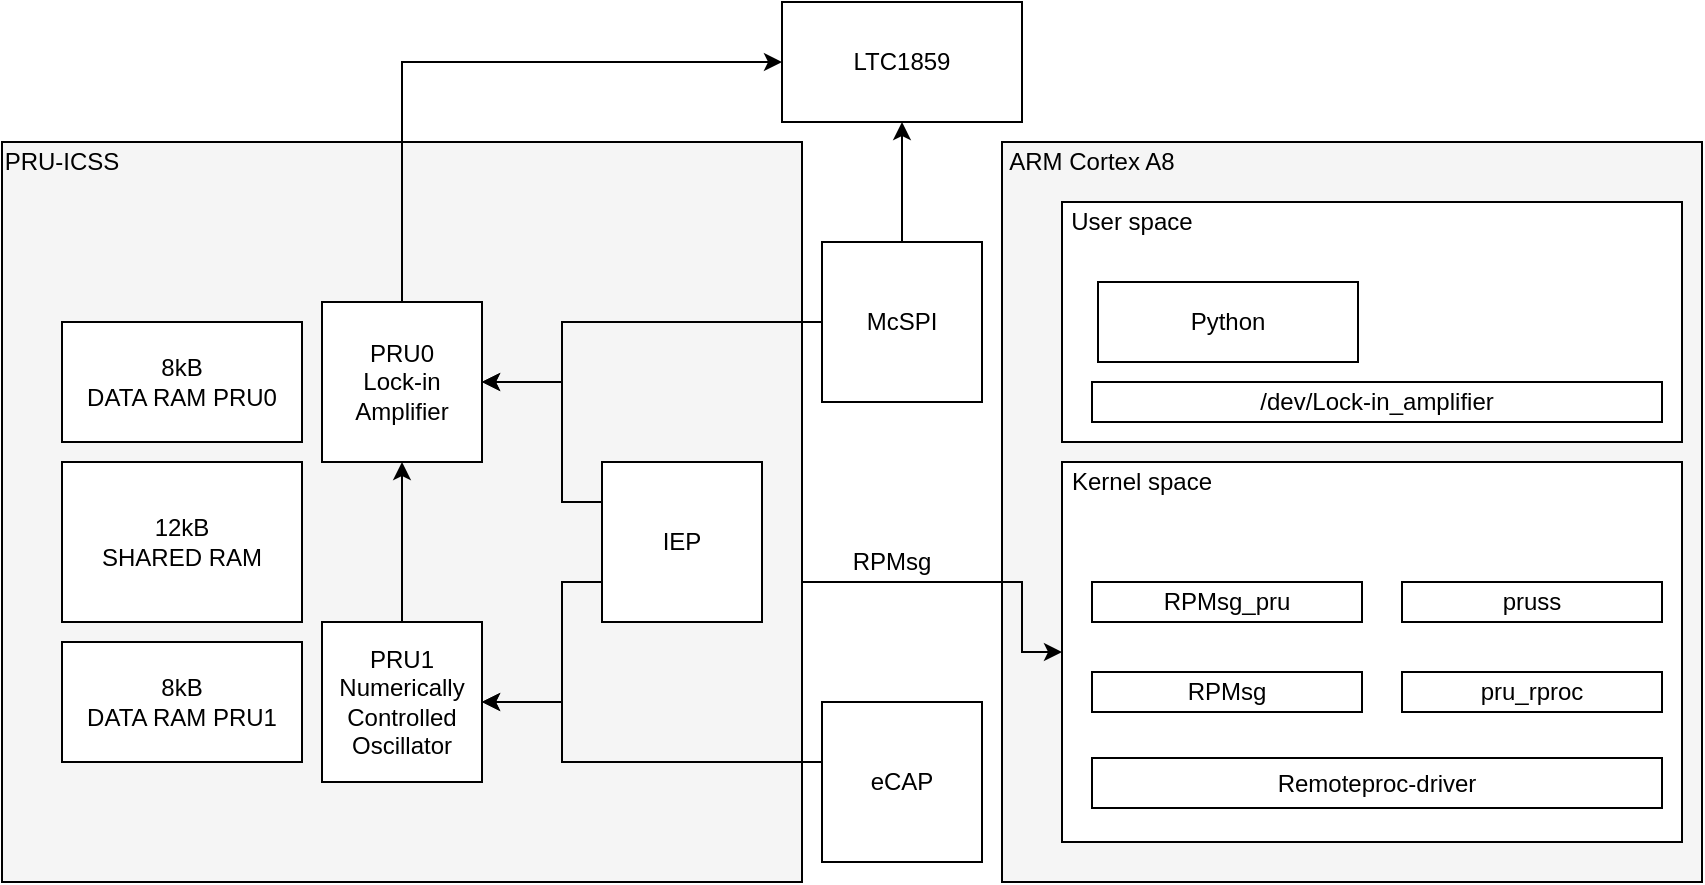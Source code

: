 <mxfile version="10.6.8" type="device"><diagram id="keOAcKCeAW8OzsjZK97o" name="Page-1"><mxGraphModel dx="2484" dy="894" grid="1" gridSize="10" guides="1" tooltips="1" connect="1" arrows="1" fold="1" page="1" pageScale="1" pageWidth="850" pageHeight="1100" math="0" shadow="0"><root><mxCell id="0"/><mxCell id="1" parent="0"/><mxCell id="N5avoVG2qXEKb4MTk7zg-24" value="" style="rounded=0;whiteSpace=wrap;html=1;fillColor=#F5F5F5;" parent="1" vertex="1"><mxGeometry y="280" width="400" height="370" as="geometry"/></mxCell><mxCell id="N5avoVG2qXEKb4MTk7zg-20" style="edgeStyle=orthogonalEdgeStyle;rounded=0;orthogonalLoop=1;jettySize=auto;html=1;exitX=0.5;exitY=0;exitDx=0;exitDy=0;entryX=0;entryY=0.5;entryDx=0;entryDy=0;" parent="1" source="N5avoVG2qXEKb4MTk7zg-1" target="N5avoVG2qXEKb4MTk7zg-16" edge="1"><mxGeometry relative="1" as="geometry"><mxPoint x="340" y="300" as="targetPoint"/><Array as="points"><mxPoint x="200" y="240"/></Array></mxGeometry></mxCell><mxCell id="N5avoVG2qXEKb4MTk7zg-1" value="PRU0&lt;br&gt;Lock-in&lt;br&gt;Amplifier&lt;br&gt;" style="rounded=0;whiteSpace=wrap;html=1;" parent="1" vertex="1"><mxGeometry x="160" y="360" width="80" height="80" as="geometry"/></mxCell><mxCell id="N5avoVG2qXEKb4MTk7zg-35" style="edgeStyle=orthogonalEdgeStyle;rounded=0;orthogonalLoop=1;jettySize=auto;html=1;exitX=0.5;exitY=0;exitDx=0;exitDy=0;entryX=0.5;entryY=1;entryDx=0;entryDy=0;" parent="1" source="N5avoVG2qXEKb4MTk7zg-2" target="N5avoVG2qXEKb4MTk7zg-1" edge="1"><mxGeometry relative="1" as="geometry"/></mxCell><mxCell id="N5avoVG2qXEKb4MTk7zg-2" value="PRU1&lt;br&gt;Numerically&lt;br&gt;Controlled&lt;br&gt;Oscillator&lt;br&gt;" style="rounded=0;whiteSpace=wrap;html=1;" parent="1" vertex="1"><mxGeometry x="160" y="520" width="80" height="80" as="geometry"/></mxCell><mxCell id="N5avoVG2qXEKb4MTk7zg-3" value="8kB&lt;br&gt;DATA RAM PRU0" style="rounded=0;whiteSpace=wrap;html=1;" parent="1" vertex="1"><mxGeometry x="30" y="370" width="120" height="60" as="geometry"/></mxCell><mxCell id="N5avoVG2qXEKb4MTk7zg-4" value="8kB&lt;br&gt;DATA RAM PRU1" style="rounded=0;whiteSpace=wrap;html=1;" parent="1" vertex="1"><mxGeometry x="30" y="530" width="120" height="60" as="geometry"/></mxCell><mxCell id="N5avoVG2qXEKb4MTk7zg-6" value="12kB&lt;br&gt;SHARED RAM" style="rounded=0;whiteSpace=wrap;html=1;" parent="1" vertex="1"><mxGeometry x="30" y="440" width="120" height="80" as="geometry"/></mxCell><mxCell id="N5avoVG2qXEKb4MTk7zg-15" style="edgeStyle=orthogonalEdgeStyle;rounded=0;orthogonalLoop=1;jettySize=auto;html=1;exitX=0;exitY=0.5;exitDx=0;exitDy=0;entryX=1;entryY=0.5;entryDx=0;entryDy=0;" parent="1" source="N5avoVG2qXEKb4MTk7zg-7" target="N5avoVG2qXEKb4MTk7zg-2" edge="1"><mxGeometry relative="1" as="geometry"><Array as="points"><mxPoint x="280" y="590"/><mxPoint x="280" y="560"/></Array></mxGeometry></mxCell><mxCell id="N5avoVG2qXEKb4MTk7zg-7" value="eCAP" style="whiteSpace=wrap;html=1;aspect=fixed;" parent="1" vertex="1"><mxGeometry x="410" y="560" width="80" height="80" as="geometry"/></mxCell><mxCell id="N5avoVG2qXEKb4MTk7zg-13" style="edgeStyle=orthogonalEdgeStyle;rounded=0;orthogonalLoop=1;jettySize=auto;html=1;exitX=0;exitY=0.25;exitDx=0;exitDy=0;entryX=1;entryY=0.5;entryDx=0;entryDy=0;" parent="1" source="N5avoVG2qXEKb4MTk7zg-8" target="N5avoVG2qXEKb4MTk7zg-1" edge="1"><mxGeometry relative="1" as="geometry"><Array as="points"><mxPoint x="280" y="460"/><mxPoint x="280" y="400"/></Array></mxGeometry></mxCell><mxCell id="N5avoVG2qXEKb4MTk7zg-14" style="edgeStyle=orthogonalEdgeStyle;rounded=0;orthogonalLoop=1;jettySize=auto;html=1;exitX=0;exitY=0.75;exitDx=0;exitDy=0;entryX=1;entryY=0.5;entryDx=0;entryDy=0;" parent="1" source="N5avoVG2qXEKb4MTk7zg-8" target="N5avoVG2qXEKb4MTk7zg-2" edge="1"><mxGeometry relative="1" as="geometry"><Array as="points"><mxPoint x="280" y="500"/><mxPoint x="280" y="560"/></Array></mxGeometry></mxCell><mxCell id="N5avoVG2qXEKb4MTk7zg-8" value="IEP" style="whiteSpace=wrap;html=1;aspect=fixed;" parent="1" vertex="1"><mxGeometry x="300" y="440" width="80" height="80" as="geometry"/></mxCell><mxCell id="N5avoVG2qXEKb4MTk7zg-12" style="edgeStyle=orthogonalEdgeStyle;rounded=0;orthogonalLoop=1;jettySize=auto;html=1;exitX=0;exitY=0.5;exitDx=0;exitDy=0;" parent="1" source="N5avoVG2qXEKb4MTk7zg-9" edge="1"><mxGeometry relative="1" as="geometry"><mxPoint x="240" y="400" as="targetPoint"/><Array as="points"><mxPoint x="280" y="370"/><mxPoint x="280" y="400"/></Array></mxGeometry></mxCell><mxCell id="N5avoVG2qXEKb4MTk7zg-17" style="edgeStyle=orthogonalEdgeStyle;rounded=0;orthogonalLoop=1;jettySize=auto;html=1;exitX=0.5;exitY=0;exitDx=0;exitDy=0;entryX=0.5;entryY=1;entryDx=0;entryDy=0;" parent="1" source="N5avoVG2qXEKb4MTk7zg-9" target="N5avoVG2qXEKb4MTk7zg-16" edge="1"><mxGeometry relative="1" as="geometry"/></mxCell><mxCell id="N5avoVG2qXEKb4MTk7zg-9" value="McSPI" style="whiteSpace=wrap;html=1;aspect=fixed;" parent="1" vertex="1"><mxGeometry x="410" y="330" width="80" height="80" as="geometry"/></mxCell><mxCell id="N5avoVG2qXEKb4MTk7zg-16" value="LTC1859" style="rounded=0;whiteSpace=wrap;html=1;" parent="1" vertex="1"><mxGeometry x="390" y="210" width="120" height="60" as="geometry"/></mxCell><mxCell id="N5avoVG2qXEKb4MTk7zg-25" value="PRU-ICSS" style="text;html=1;strokeColor=none;fillColor=none;align=center;verticalAlign=middle;whiteSpace=wrap;rounded=0;" parent="1" vertex="1"><mxGeometry x="-0.5" y="280" width="60" height="20" as="geometry"/></mxCell><mxCell id="N5avoVG2qXEKb4MTk7zg-29" value="" style="rounded=0;whiteSpace=wrap;html=1;fillColor=#F5F5F5;" parent="1" vertex="1"><mxGeometry x="500" y="280" width="350" height="370" as="geometry"/></mxCell><mxCell id="N5avoVG2qXEKb4MTk7zg-30" value="ARM Cortex A8" style="text;html=1;strokeColor=none;fillColor=none;align=center;verticalAlign=middle;whiteSpace=wrap;rounded=0;" parent="1" vertex="1"><mxGeometry x="500" y="280" width="90" height="20" as="geometry"/></mxCell><mxCell id="N5avoVG2qXEKb4MTk7zg-31" value="" style="rounded=0;whiteSpace=wrap;html=1;fillColor=#FFFFFF;" parent="1" vertex="1"><mxGeometry x="530" y="310" width="310" height="120" as="geometry"/></mxCell><mxCell id="N5avoVG2qXEKb4MTk7zg-32" value="" style="rounded=0;whiteSpace=wrap;html=1;fillColor=#FFFFFF;" parent="1" vertex="1"><mxGeometry x="530" y="440" width="310" height="190" as="geometry"/></mxCell><mxCell id="N5avoVG2qXEKb4MTk7zg-33" value="User space" style="text;html=1;strokeColor=none;fillColor=none;align=center;verticalAlign=middle;whiteSpace=wrap;rounded=0;" parent="1" vertex="1"><mxGeometry x="530" y="310" width="70" height="20" as="geometry"/></mxCell><mxCell id="N5avoVG2qXEKb4MTk7zg-34" value="Kernel space" style="text;html=1;strokeColor=none;fillColor=none;align=center;verticalAlign=middle;whiteSpace=wrap;rounded=0;" parent="1" vertex="1"><mxGeometry x="530" y="440" width="80" height="20" as="geometry"/></mxCell><mxCell id="N5avoVG2qXEKb4MTk7zg-231" style="edgeStyle=orthogonalEdgeStyle;rounded=0;orthogonalLoop=1;jettySize=auto;html=1;exitX=1;exitY=0.5;exitDx=0;exitDy=0;entryX=0;entryY=0.5;entryDx=0;entryDy=0;" parent="1" source="N5avoVG2qXEKb4MTk7zg-24" target="N5avoVG2qXEKb4MTk7zg-32" edge="1"><mxGeometry relative="1" as="geometry"><Array as="points"><mxPoint x="400" y="500"/><mxPoint x="510" y="500"/><mxPoint x="510" y="535"/></Array></mxGeometry></mxCell><mxCell id="N5avoVG2qXEKb4MTk7zg-232" value="Remoteproc-driver" style="rounded=0;whiteSpace=wrap;html=1;" parent="1" vertex="1"><mxGeometry x="545" y="588" width="285" height="25" as="geometry"/></mxCell><mxCell id="N5avoVG2qXEKb4MTk7zg-233" value="RPMsg" style="rounded=0;whiteSpace=wrap;html=1;" parent="1" vertex="1"><mxGeometry x="545" y="545" width="135" height="20" as="geometry"/></mxCell><mxCell id="N5avoVG2qXEKb4MTk7zg-234" value="RPMsg_pru" style="rounded=0;whiteSpace=wrap;html=1;" parent="1" vertex="1"><mxGeometry x="545" y="500" width="135" height="20" as="geometry"/></mxCell><mxCell id="N5avoVG2qXEKb4MTk7zg-235" value="pru_rproc" style="rounded=0;whiteSpace=wrap;html=1;" parent="1" vertex="1"><mxGeometry x="700" y="545" width="130" height="20" as="geometry"/></mxCell><mxCell id="N5avoVG2qXEKb4MTk7zg-236" value="pruss" style="rounded=0;whiteSpace=wrap;html=1;" parent="1" vertex="1"><mxGeometry x="700" y="500" width="130" height="20" as="geometry"/></mxCell><mxCell id="N5avoVG2qXEKb4MTk7zg-243" value="/dev/Lock-in_amplifier&lt;br&gt;" style="rounded=0;whiteSpace=wrap;html=1;" parent="1" vertex="1"><mxGeometry x="545" y="400" width="285" height="20" as="geometry"/></mxCell><mxCell id="N5avoVG2qXEKb4MTk7zg-244" value="Python&lt;br&gt;" style="rounded=0;whiteSpace=wrap;html=1;" parent="1" vertex="1"><mxGeometry x="548" y="350" width="130" height="40" as="geometry"/></mxCell><mxCell id="N5avoVG2qXEKb4MTk7zg-247" value="RPMsg" style="text;html=1;strokeColor=none;fillColor=none;align=center;verticalAlign=middle;whiteSpace=wrap;rounded=0;" parent="1" vertex="1"><mxGeometry x="424.5" y="480" width="40" height="20" as="geometry"/></mxCell></root></mxGraphModel></diagram></mxfile>